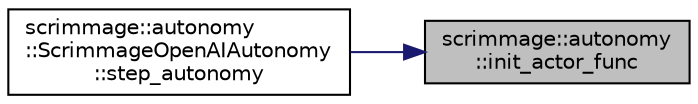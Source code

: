digraph "scrimmage::autonomy::init_actor_func"
{
 // LATEX_PDF_SIZE
  edge [fontname="Helvetica",fontsize="10",labelfontname="Helvetica",labelfontsize="10"];
  node [fontname="Helvetica",fontsize="10",shape=record];
  rankdir="RL";
  Node1 [label="scrimmage::autonomy\l::init_actor_func",height=0.2,width=0.4,color="black", fillcolor="grey75", style="filled", fontcolor="black",tooltip=" "];
  Node1 -> Node2 [dir="back",color="midnightblue",fontsize="10",style="solid",fontname="Helvetica"];
  Node2 [label="scrimmage::autonomy\l::ScrimmageOpenAIAutonomy\l::step_autonomy",height=0.2,width=0.4,color="black", fillcolor="white", style="filled",URL="$classscrimmage_1_1autonomy_1_1ScrimmageOpenAIAutonomy.html#a17102c1a3c2fa6e2fb7cfbeb55424cf8",tooltip=" "];
}
